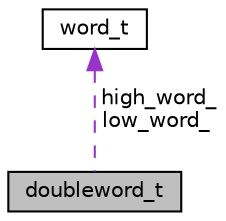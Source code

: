 digraph "doubleword_t"
{
 // LATEX_PDF_SIZE
  edge [fontname="Helvetica",fontsize="10",labelfontname="Helvetica",labelfontsize="10"];
  node [fontname="Helvetica",fontsize="10",shape=record];
  Node1 [label="doubleword_t",height=0.2,width=0.4,color="black", fillcolor="grey75", style="filled", fontcolor="black",tooltip="Union to divide double word size data to word size divisible data."];
  Node2 -> Node1 [dir="back",color="darkorchid3",fontsize="10",style="dashed",label=" high_word_\nlow_word_" ,fontname="Helvetica"];
  Node2 [label="word_t",height=0.2,width=0.4,color="black", fillcolor="white", style="filled",URL="$unionword__t.html",tooltip="Union to divide word size data to byte size divisible data."];
}
